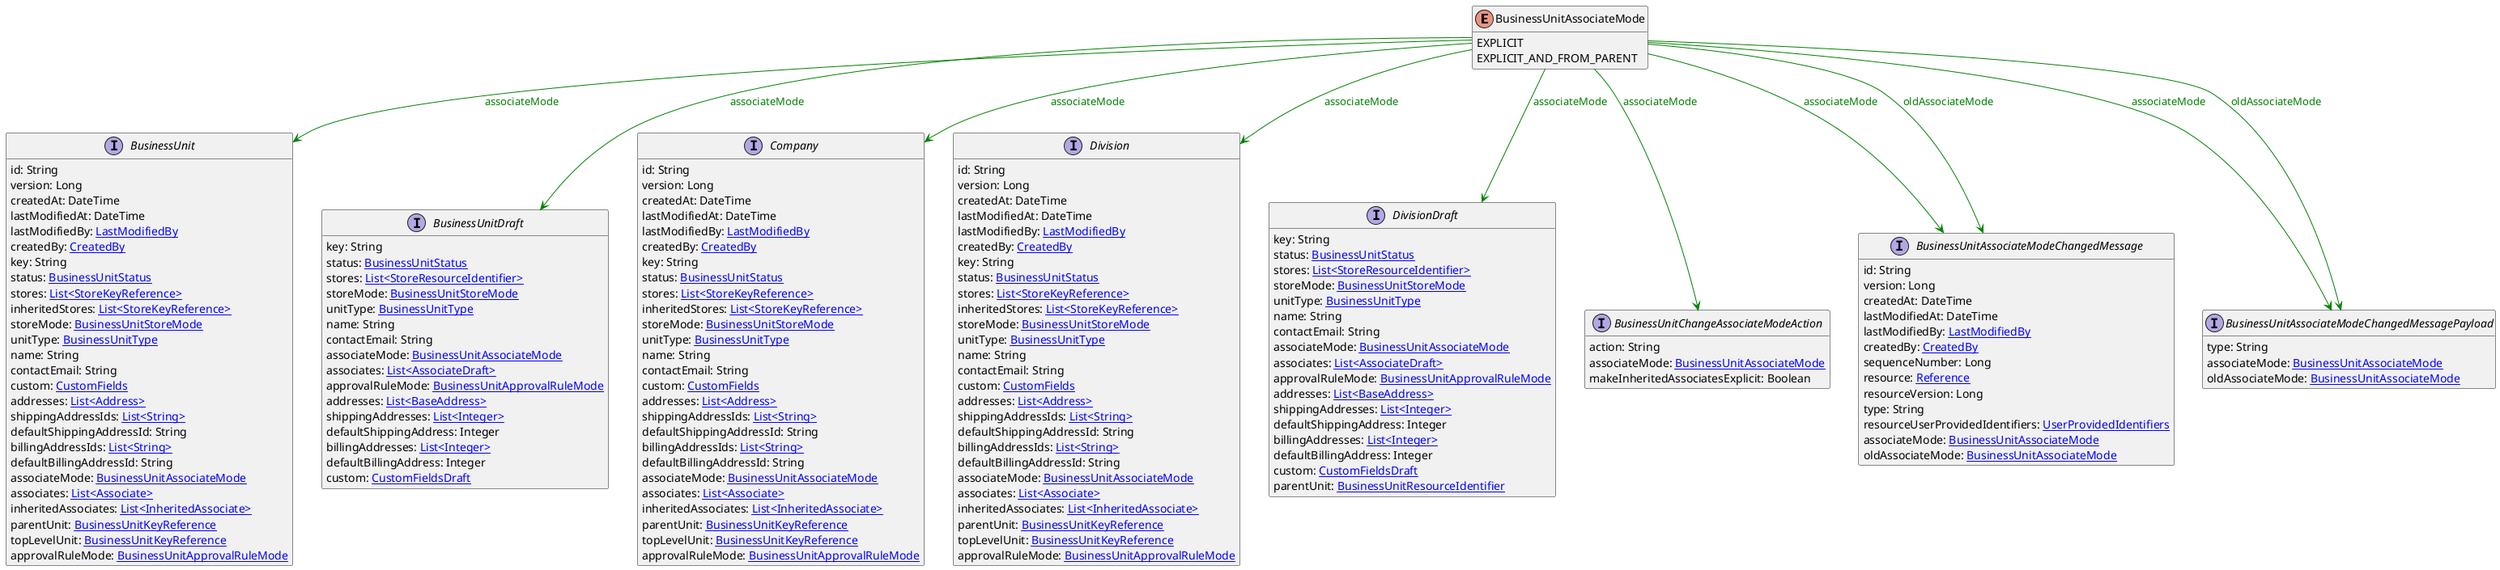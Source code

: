 @startuml

hide methods
enum BusinessUnitAssociateMode {
    EXPLICIT
    EXPLICIT_AND_FROM_PARENT
}
interface BusinessUnit [[BusinessUnit.svg]]  {
    id: String
    version: Long
    createdAt: DateTime
    lastModifiedAt: DateTime
    lastModifiedBy: [[LastModifiedBy.svg LastModifiedBy]]
    createdBy: [[CreatedBy.svg CreatedBy]]
    key: String
    status: [[BusinessUnitStatus.svg BusinessUnitStatus]]
    stores: [[StoreKeyReference.svg List<StoreKeyReference>]]
    inheritedStores: [[StoreKeyReference.svg List<StoreKeyReference>]]
    storeMode: [[BusinessUnitStoreMode.svg BusinessUnitStoreMode]]
    unitType: [[BusinessUnitType.svg BusinessUnitType]]
    name: String
    contactEmail: String
    custom: [[CustomFields.svg CustomFields]]
    addresses: [[Address.svg List<Address>]]
    shippingAddressIds: [[String.svg List<String>]]
    defaultShippingAddressId: String
    billingAddressIds: [[String.svg List<String>]]
    defaultBillingAddressId: String
    associateMode: [[BusinessUnitAssociateMode.svg BusinessUnitAssociateMode]]
    associates: [[Associate.svg List<Associate>]]
    inheritedAssociates: [[InheritedAssociate.svg List<InheritedAssociate>]]
    parentUnit: [[BusinessUnitKeyReference.svg BusinessUnitKeyReference]]
    topLevelUnit: [[BusinessUnitKeyReference.svg BusinessUnitKeyReference]]
    approvalRuleMode: [[BusinessUnitApprovalRuleMode.svg BusinessUnitApprovalRuleMode]]
}
interface BusinessUnitDraft [[BusinessUnitDraft.svg]]  {
    key: String
    status: [[BusinessUnitStatus.svg BusinessUnitStatus]]
    stores: [[StoreResourceIdentifier.svg List<StoreResourceIdentifier>]]
    storeMode: [[BusinessUnitStoreMode.svg BusinessUnitStoreMode]]
    unitType: [[BusinessUnitType.svg BusinessUnitType]]
    name: String
    contactEmail: String
    associateMode: [[BusinessUnitAssociateMode.svg BusinessUnitAssociateMode]]
    associates: [[AssociateDraft.svg List<AssociateDraft>]]
    approvalRuleMode: [[BusinessUnitApprovalRuleMode.svg BusinessUnitApprovalRuleMode]]
    addresses: [[BaseAddress.svg List<BaseAddress>]]
    shippingAddresses: [[Integer.svg List<Integer>]]
    defaultShippingAddress: Integer
    billingAddresses: [[Integer.svg List<Integer>]]
    defaultBillingAddress: Integer
    custom: [[CustomFieldsDraft.svg CustomFieldsDraft]]
}
interface Company [[Company.svg]]  {
    id: String
    version: Long
    createdAt: DateTime
    lastModifiedAt: DateTime
    lastModifiedBy: [[LastModifiedBy.svg LastModifiedBy]]
    createdBy: [[CreatedBy.svg CreatedBy]]
    key: String
    status: [[BusinessUnitStatus.svg BusinessUnitStatus]]
    stores: [[StoreKeyReference.svg List<StoreKeyReference>]]
    inheritedStores: [[StoreKeyReference.svg List<StoreKeyReference>]]
    storeMode: [[BusinessUnitStoreMode.svg BusinessUnitStoreMode]]
    unitType: [[BusinessUnitType.svg BusinessUnitType]]
    name: String
    contactEmail: String
    custom: [[CustomFields.svg CustomFields]]
    addresses: [[Address.svg List<Address>]]
    shippingAddressIds: [[String.svg List<String>]]
    defaultShippingAddressId: String
    billingAddressIds: [[String.svg List<String>]]
    defaultBillingAddressId: String
    associateMode: [[BusinessUnitAssociateMode.svg BusinessUnitAssociateMode]]
    associates: [[Associate.svg List<Associate>]]
    inheritedAssociates: [[InheritedAssociate.svg List<InheritedAssociate>]]
    parentUnit: [[BusinessUnitKeyReference.svg BusinessUnitKeyReference]]
    topLevelUnit: [[BusinessUnitKeyReference.svg BusinessUnitKeyReference]]
    approvalRuleMode: [[BusinessUnitApprovalRuleMode.svg BusinessUnitApprovalRuleMode]]
}
interface Division [[Division.svg]]  {
    id: String
    version: Long
    createdAt: DateTime
    lastModifiedAt: DateTime
    lastModifiedBy: [[LastModifiedBy.svg LastModifiedBy]]
    createdBy: [[CreatedBy.svg CreatedBy]]
    key: String
    status: [[BusinessUnitStatus.svg BusinessUnitStatus]]
    stores: [[StoreKeyReference.svg List<StoreKeyReference>]]
    inheritedStores: [[StoreKeyReference.svg List<StoreKeyReference>]]
    storeMode: [[BusinessUnitStoreMode.svg BusinessUnitStoreMode]]
    unitType: [[BusinessUnitType.svg BusinessUnitType]]
    name: String
    contactEmail: String
    custom: [[CustomFields.svg CustomFields]]
    addresses: [[Address.svg List<Address>]]
    shippingAddressIds: [[String.svg List<String>]]
    defaultShippingAddressId: String
    billingAddressIds: [[String.svg List<String>]]
    defaultBillingAddressId: String
    associateMode: [[BusinessUnitAssociateMode.svg BusinessUnitAssociateMode]]
    associates: [[Associate.svg List<Associate>]]
    inheritedAssociates: [[InheritedAssociate.svg List<InheritedAssociate>]]
    parentUnit: [[BusinessUnitKeyReference.svg BusinessUnitKeyReference]]
    topLevelUnit: [[BusinessUnitKeyReference.svg BusinessUnitKeyReference]]
    approvalRuleMode: [[BusinessUnitApprovalRuleMode.svg BusinessUnitApprovalRuleMode]]
}
interface DivisionDraft [[DivisionDraft.svg]]  {
    key: String
    status: [[BusinessUnitStatus.svg BusinessUnitStatus]]
    stores: [[StoreResourceIdentifier.svg List<StoreResourceIdentifier>]]
    storeMode: [[BusinessUnitStoreMode.svg BusinessUnitStoreMode]]
    unitType: [[BusinessUnitType.svg BusinessUnitType]]
    name: String
    contactEmail: String
    associateMode: [[BusinessUnitAssociateMode.svg BusinessUnitAssociateMode]]
    associates: [[AssociateDraft.svg List<AssociateDraft>]]
    approvalRuleMode: [[BusinessUnitApprovalRuleMode.svg BusinessUnitApprovalRuleMode]]
    addresses: [[BaseAddress.svg List<BaseAddress>]]
    shippingAddresses: [[Integer.svg List<Integer>]]
    defaultShippingAddress: Integer
    billingAddresses: [[Integer.svg List<Integer>]]
    defaultBillingAddress: Integer
    custom: [[CustomFieldsDraft.svg CustomFieldsDraft]]
    parentUnit: [[BusinessUnitResourceIdentifier.svg BusinessUnitResourceIdentifier]]
}
interface BusinessUnitChangeAssociateModeAction [[BusinessUnitChangeAssociateModeAction.svg]]  {
    action: String
    associateMode: [[BusinessUnitAssociateMode.svg BusinessUnitAssociateMode]]
    makeInheritedAssociatesExplicit: Boolean
}
interface BusinessUnitAssociateModeChangedMessage [[BusinessUnitAssociateModeChangedMessage.svg]]  {
    id: String
    version: Long
    createdAt: DateTime
    lastModifiedAt: DateTime
    lastModifiedBy: [[LastModifiedBy.svg LastModifiedBy]]
    createdBy: [[CreatedBy.svg CreatedBy]]
    sequenceNumber: Long
    resource: [[Reference.svg Reference]]
    resourceVersion: Long
    type: String
    resourceUserProvidedIdentifiers: [[UserProvidedIdentifiers.svg UserProvidedIdentifiers]]
    associateMode: [[BusinessUnitAssociateMode.svg BusinessUnitAssociateMode]]
    oldAssociateMode: [[BusinessUnitAssociateMode.svg BusinessUnitAssociateMode]]
}
interface BusinessUnitAssociateModeChangedMessagePayload [[BusinessUnitAssociateModeChangedMessagePayload.svg]]  {
    type: String
    associateMode: [[BusinessUnitAssociateMode.svg BusinessUnitAssociateMode]]
    oldAssociateMode: [[BusinessUnitAssociateMode.svg BusinessUnitAssociateMode]]
}
BusinessUnitAssociateMode --> BusinessUnit #green;text:green : "associateMode"
BusinessUnitAssociateMode --> BusinessUnitDraft #green;text:green : "associateMode"
BusinessUnitAssociateMode --> Company #green;text:green : "associateMode"
BusinessUnitAssociateMode --> Division #green;text:green : "associateMode"
BusinessUnitAssociateMode --> DivisionDraft #green;text:green : "associateMode"
BusinessUnitAssociateMode --> BusinessUnitChangeAssociateModeAction #green;text:green : "associateMode"
BusinessUnitAssociateMode --> BusinessUnitAssociateModeChangedMessage #green;text:green : "associateMode"
BusinessUnitAssociateMode --> BusinessUnitAssociateModeChangedMessage #green;text:green : "oldAssociateMode"
BusinessUnitAssociateMode --> BusinessUnitAssociateModeChangedMessagePayload #green;text:green : "associateMode"
BusinessUnitAssociateMode --> BusinessUnitAssociateModeChangedMessagePayload #green;text:green : "oldAssociateMode"
@enduml

